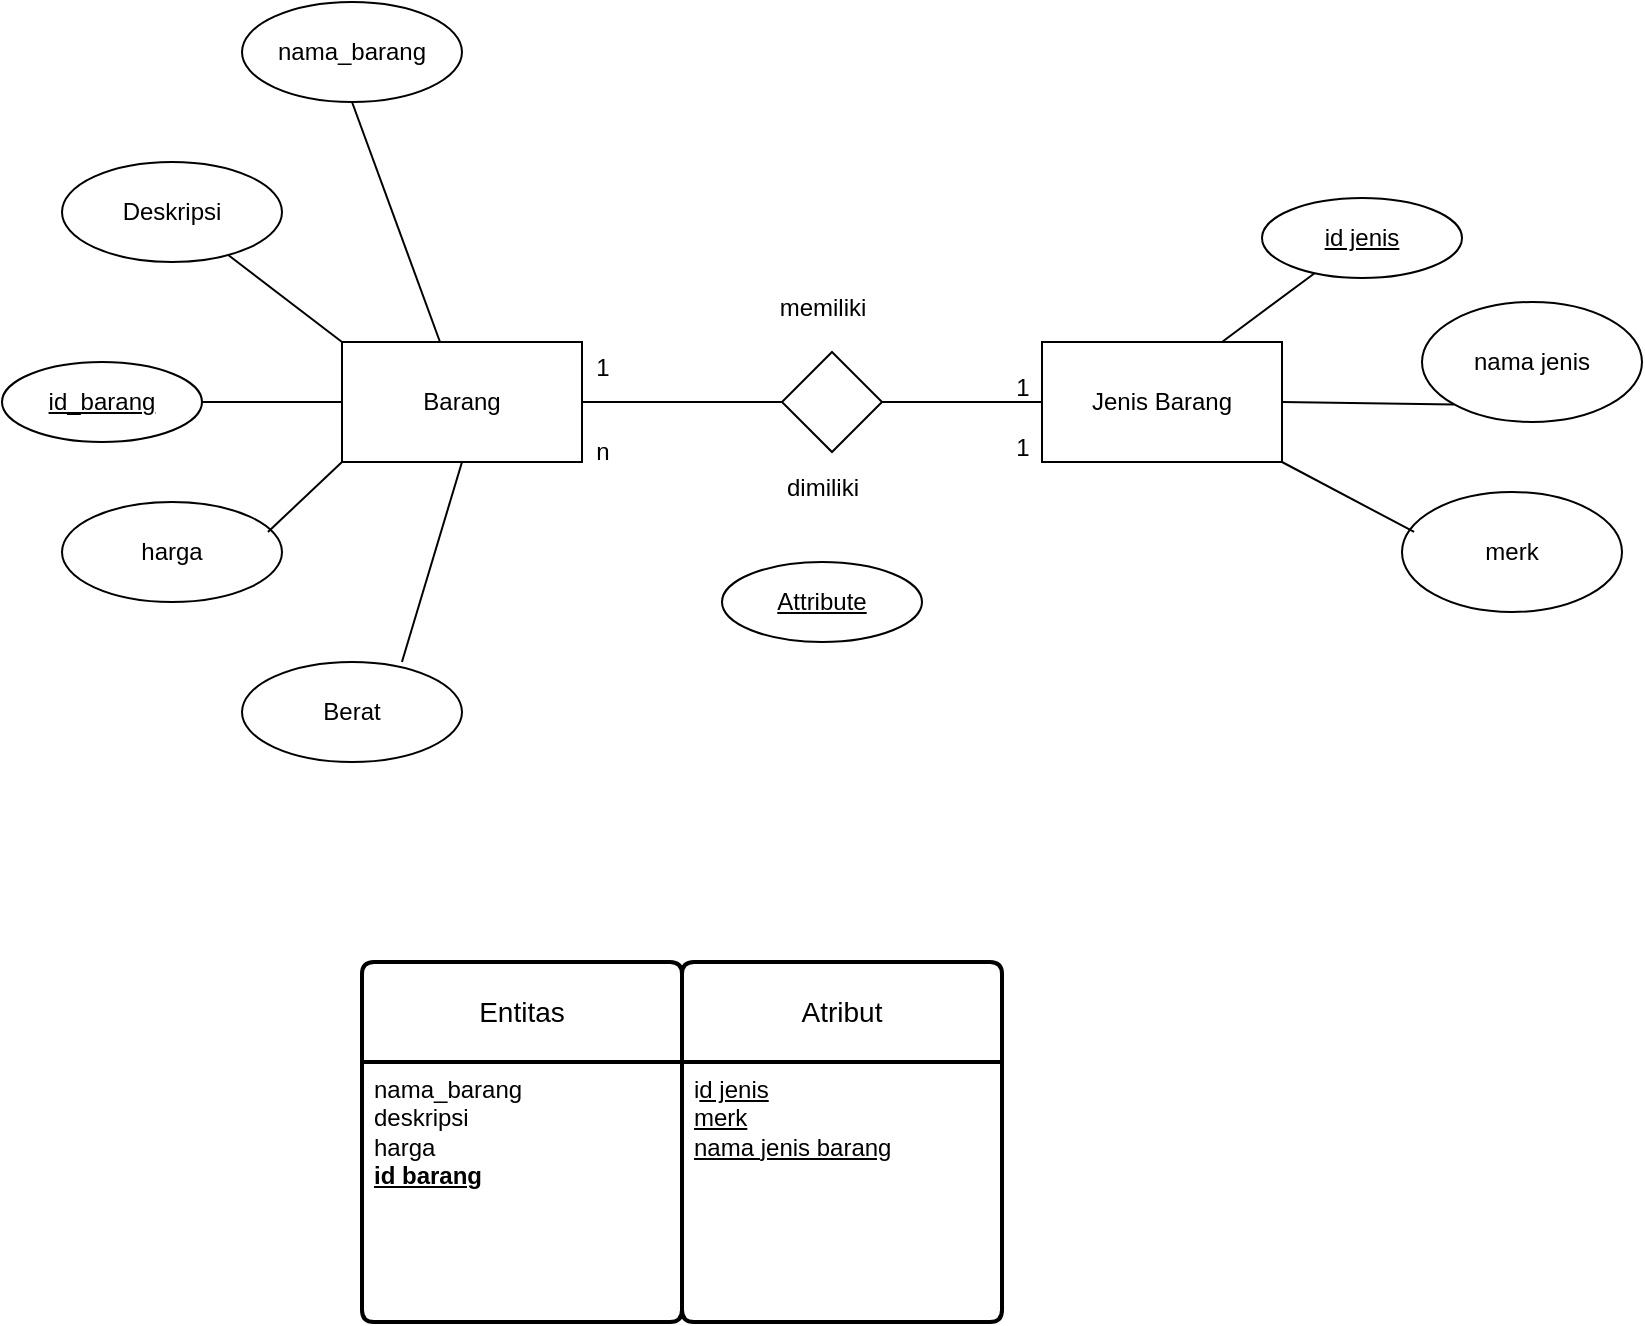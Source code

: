 <mxfile version="24.7.17">
  <diagram name="Page-1" id="d1PKIkYEkd7kQRkjOmom">
    <mxGraphModel dx="954" dy="592" grid="1" gridSize="10" guides="1" tooltips="1" connect="1" arrows="1" fold="1" page="1" pageScale="1" pageWidth="850" pageHeight="1100" math="0" shadow="0">
      <root>
        <mxCell id="0" />
        <mxCell id="1" parent="0" />
        <mxCell id="7m66Wvu4ITBquXtRZde9-1" value="Barang" style="rounded=0;whiteSpace=wrap;html=1;" vertex="1" parent="1">
          <mxGeometry x="180" y="420" width="120" height="60" as="geometry" />
        </mxCell>
        <mxCell id="7m66Wvu4ITBquXtRZde9-2" value="Jenis Barang" style="rounded=0;whiteSpace=wrap;html=1;" vertex="1" parent="1">
          <mxGeometry x="530" y="420" width="120" height="60" as="geometry" />
        </mxCell>
        <mxCell id="7m66Wvu4ITBquXtRZde9-3" value="Deskripsi" style="ellipse;whiteSpace=wrap;html=1;" vertex="1" parent="1">
          <mxGeometry x="40" y="330" width="110" height="50" as="geometry" />
        </mxCell>
        <mxCell id="7m66Wvu4ITBquXtRZde9-4" value="nama_barang" style="ellipse;whiteSpace=wrap;html=1;" vertex="1" parent="1">
          <mxGeometry x="130" y="250" width="110" height="50" as="geometry" />
        </mxCell>
        <mxCell id="7m66Wvu4ITBquXtRZde9-5" value="Berat" style="ellipse;whiteSpace=wrap;html=1;" vertex="1" parent="1">
          <mxGeometry x="130" y="580" width="110" height="50" as="geometry" />
        </mxCell>
        <mxCell id="7m66Wvu4ITBquXtRZde9-6" value="harga" style="ellipse;whiteSpace=wrap;html=1;" vertex="1" parent="1">
          <mxGeometry x="40" y="500" width="110" height="50" as="geometry" />
        </mxCell>
        <mxCell id="7m66Wvu4ITBquXtRZde9-13" value="" style="endArrow=none;html=1;rounded=0;entryX=0;entryY=0;entryDx=0;entryDy=0;" edge="1" parent="1" source="7m66Wvu4ITBquXtRZde9-3" target="7m66Wvu4ITBquXtRZde9-1">
          <mxGeometry width="50" height="50" relative="1" as="geometry">
            <mxPoint x="400" y="490" as="sourcePoint" />
            <mxPoint x="450" y="440" as="targetPoint" />
          </mxGeometry>
        </mxCell>
        <mxCell id="7m66Wvu4ITBquXtRZde9-14" value="" style="endArrow=none;html=1;rounded=0;" edge="1" parent="1" source="7m66Wvu4ITBquXtRZde9-38" target="7m66Wvu4ITBquXtRZde9-1">
          <mxGeometry width="50" height="50" relative="1" as="geometry">
            <mxPoint x="120" y="450" as="sourcePoint" />
            <mxPoint x="450" y="440" as="targetPoint" />
          </mxGeometry>
        </mxCell>
        <mxCell id="7m66Wvu4ITBquXtRZde9-15" value="" style="endArrow=none;html=1;rounded=0;exitX=0.936;exitY=0.3;exitDx=0;exitDy=0;exitPerimeter=0;" edge="1" parent="1" source="7m66Wvu4ITBquXtRZde9-6">
          <mxGeometry width="50" height="50" relative="1" as="geometry">
            <mxPoint x="400" y="490" as="sourcePoint" />
            <mxPoint x="180" y="480" as="targetPoint" />
          </mxGeometry>
        </mxCell>
        <mxCell id="7m66Wvu4ITBquXtRZde9-16" value="" style="endArrow=none;html=1;rounded=0;entryX=0.5;entryY=1;entryDx=0;entryDy=0;exitX=0.727;exitY=0;exitDx=0;exitDy=0;exitPerimeter=0;" edge="1" parent="1" source="7m66Wvu4ITBquXtRZde9-5" target="7m66Wvu4ITBquXtRZde9-1">
          <mxGeometry width="50" height="50" relative="1" as="geometry">
            <mxPoint x="400" y="490" as="sourcePoint" />
            <mxPoint x="450" y="440" as="targetPoint" />
          </mxGeometry>
        </mxCell>
        <mxCell id="7m66Wvu4ITBquXtRZde9-19" value="" style="endArrow=none;html=1;rounded=0;entryX=0.5;entryY=1;entryDx=0;entryDy=0;" edge="1" parent="1" source="7m66Wvu4ITBquXtRZde9-1" target="7m66Wvu4ITBquXtRZde9-4">
          <mxGeometry width="50" height="50" relative="1" as="geometry">
            <mxPoint x="400" y="490" as="sourcePoint" />
            <mxPoint x="450" y="440" as="targetPoint" />
          </mxGeometry>
        </mxCell>
        <mxCell id="7m66Wvu4ITBquXtRZde9-23" value="" style="rhombus;whiteSpace=wrap;html=1;" vertex="1" parent="1">
          <mxGeometry x="400" y="425" width="50" height="50" as="geometry" />
        </mxCell>
        <mxCell id="7m66Wvu4ITBquXtRZde9-24" value="" style="endArrow=none;html=1;rounded=0;entryX=0;entryY=0.5;entryDx=0;entryDy=0;exitX=1;exitY=0.5;exitDx=0;exitDy=0;" edge="1" parent="1" source="7m66Wvu4ITBquXtRZde9-1" target="7m66Wvu4ITBquXtRZde9-23">
          <mxGeometry width="50" height="50" relative="1" as="geometry">
            <mxPoint x="400" y="490" as="sourcePoint" />
            <mxPoint x="450" y="440" as="targetPoint" />
          </mxGeometry>
        </mxCell>
        <mxCell id="7m66Wvu4ITBquXtRZde9-25" value="" style="endArrow=none;html=1;rounded=0;entryX=1;entryY=0.5;entryDx=0;entryDy=0;" edge="1" parent="1" source="7m66Wvu4ITBquXtRZde9-2" target="7m66Wvu4ITBquXtRZde9-23">
          <mxGeometry width="50" height="50" relative="1" as="geometry">
            <mxPoint x="400" y="490" as="sourcePoint" />
            <mxPoint x="450" y="440" as="targetPoint" />
          </mxGeometry>
        </mxCell>
        <mxCell id="7m66Wvu4ITBquXtRZde9-26" value="memiliki" style="text;html=1;align=center;verticalAlign=middle;resizable=0;points=[];autosize=1;strokeColor=none;fillColor=none;" vertex="1" parent="1">
          <mxGeometry x="385" y="388" width="70" height="30" as="geometry" />
        </mxCell>
        <mxCell id="7m66Wvu4ITBquXtRZde9-27" value="dimiliki" style="text;html=1;align=center;verticalAlign=middle;resizable=0;points=[];autosize=1;strokeColor=none;fillColor=none;" vertex="1" parent="1">
          <mxGeometry x="390" y="478" width="60" height="30" as="geometry" />
        </mxCell>
        <mxCell id="7m66Wvu4ITBquXtRZde9-30" value="nama jenis" style="ellipse;whiteSpace=wrap;html=1;" vertex="1" parent="1">
          <mxGeometry x="720" y="400" width="110" height="60" as="geometry" />
        </mxCell>
        <mxCell id="7m66Wvu4ITBquXtRZde9-33" value="" style="endArrow=none;html=1;rounded=0;entryX=0;entryY=1;entryDx=0;entryDy=0;exitX=1;exitY=0.5;exitDx=0;exitDy=0;" edge="1" parent="1" source="7m66Wvu4ITBquXtRZde9-2" target="7m66Wvu4ITBquXtRZde9-30">
          <mxGeometry width="50" height="50" relative="1" as="geometry">
            <mxPoint x="400" y="490" as="sourcePoint" />
            <mxPoint x="450" y="440" as="targetPoint" />
          </mxGeometry>
        </mxCell>
        <mxCell id="7m66Wvu4ITBquXtRZde9-34" value="1" style="text;html=1;align=center;verticalAlign=middle;resizable=0;points=[];autosize=1;strokeColor=none;fillColor=none;" vertex="1" parent="1">
          <mxGeometry x="295" y="418" width="30" height="30" as="geometry" />
        </mxCell>
        <mxCell id="7m66Wvu4ITBquXtRZde9-35" value="1" style="text;html=1;align=center;verticalAlign=middle;resizable=0;points=[];autosize=1;strokeColor=none;fillColor=none;" vertex="1" parent="1">
          <mxGeometry x="505" y="428" width="30" height="30" as="geometry" />
        </mxCell>
        <mxCell id="7m66Wvu4ITBquXtRZde9-36" value="n" style="text;html=1;align=center;verticalAlign=middle;resizable=0;points=[];autosize=1;strokeColor=none;fillColor=none;" vertex="1" parent="1">
          <mxGeometry x="295" y="460" width="30" height="30" as="geometry" />
        </mxCell>
        <mxCell id="7m66Wvu4ITBquXtRZde9-37" value="1" style="text;html=1;align=center;verticalAlign=middle;resizable=0;points=[];autosize=1;strokeColor=none;fillColor=none;" vertex="1" parent="1">
          <mxGeometry x="505" y="458" width="30" height="30" as="geometry" />
        </mxCell>
        <mxCell id="7m66Wvu4ITBquXtRZde9-38" value="id_barang" style="ellipse;whiteSpace=wrap;html=1;align=center;fontStyle=4;" vertex="1" parent="1">
          <mxGeometry x="10" y="430" width="100" height="40" as="geometry" />
        </mxCell>
        <mxCell id="7m66Wvu4ITBquXtRZde9-39" value="merk" style="ellipse;whiteSpace=wrap;html=1;" vertex="1" parent="1">
          <mxGeometry x="710" y="495" width="110" height="60" as="geometry" />
        </mxCell>
        <mxCell id="7m66Wvu4ITBquXtRZde9-40" value="" style="endArrow=none;html=1;rounded=0;exitX=0.055;exitY=0.333;exitDx=0;exitDy=0;exitPerimeter=0;entryX=1;entryY=1;entryDx=0;entryDy=0;" edge="1" parent="1" source="7m66Wvu4ITBquXtRZde9-39" target="7m66Wvu4ITBquXtRZde9-2">
          <mxGeometry width="50" height="50" relative="1" as="geometry">
            <mxPoint x="400" y="490" as="sourcePoint" />
            <mxPoint x="450" y="440" as="targetPoint" />
          </mxGeometry>
        </mxCell>
        <mxCell id="7m66Wvu4ITBquXtRZde9-80" value="Attribute" style="ellipse;whiteSpace=wrap;html=1;align=center;fontStyle=4;" vertex="1" parent="1">
          <mxGeometry x="370" y="530" width="100" height="40" as="geometry" />
        </mxCell>
        <mxCell id="7m66Wvu4ITBquXtRZde9-81" value="id jenis" style="ellipse;whiteSpace=wrap;html=1;align=center;fontStyle=4;" vertex="1" parent="1">
          <mxGeometry x="640" y="348" width="100" height="40" as="geometry" />
        </mxCell>
        <mxCell id="7m66Wvu4ITBquXtRZde9-83" value="" style="endArrow=none;html=1;rounded=0;exitX=0.75;exitY=0;exitDx=0;exitDy=0;" edge="1" parent="1" source="7m66Wvu4ITBquXtRZde9-2" target="7m66Wvu4ITBquXtRZde9-81">
          <mxGeometry width="50" height="50" relative="1" as="geometry">
            <mxPoint x="400" y="580" as="sourcePoint" />
            <mxPoint x="450" y="530" as="targetPoint" />
          </mxGeometry>
        </mxCell>
        <mxCell id="7m66Wvu4ITBquXtRZde9-93" value="Entitas" style="swimlane;childLayout=stackLayout;horizontal=1;startSize=50;horizontalStack=0;rounded=1;fontSize=14;fontStyle=0;strokeWidth=2;resizeParent=0;resizeLast=1;shadow=0;dashed=0;align=center;arcSize=4;whiteSpace=wrap;html=1;" vertex="1" parent="1">
          <mxGeometry x="190" y="730" width="160" height="180" as="geometry" />
        </mxCell>
        <mxCell id="7m66Wvu4ITBquXtRZde9-94" value="&lt;div&gt;nama_barang&lt;/div&gt;&lt;div&gt;deskripsi&lt;/div&gt;&lt;div&gt;harga&lt;/div&gt;&lt;div&gt;&lt;b&gt;&lt;u&gt;id barang&lt;/u&gt;&lt;/b&gt;&lt;/div&gt;" style="align=left;strokeColor=none;fillColor=none;spacingLeft=4;fontSize=12;verticalAlign=top;resizable=0;rotatable=0;part=1;html=1;" vertex="1" parent="7m66Wvu4ITBquXtRZde9-93">
          <mxGeometry y="50" width="160" height="130" as="geometry" />
        </mxCell>
        <mxCell id="7m66Wvu4ITBquXtRZde9-96" value="Atribut" style="swimlane;childLayout=stackLayout;horizontal=1;startSize=50;horizontalStack=0;rounded=1;fontSize=14;fontStyle=0;strokeWidth=2;resizeParent=0;resizeLast=1;shadow=0;dashed=0;align=center;arcSize=4;whiteSpace=wrap;html=1;" vertex="1" parent="1">
          <mxGeometry x="350" y="730" width="160" height="180" as="geometry" />
        </mxCell>
        <mxCell id="7m66Wvu4ITBquXtRZde9-97" value="&lt;div&gt;i&lt;u&gt;d jenis&lt;/u&gt;&lt;/div&gt;&lt;div&gt;&lt;u&gt;merk&lt;/u&gt;&lt;/div&gt;&lt;div&gt;&lt;u&gt;nama jenis barang&lt;/u&gt;&lt;/div&gt;" style="align=left;strokeColor=none;fillColor=none;spacingLeft=4;fontSize=12;verticalAlign=top;resizable=0;rotatable=0;part=1;html=1;" vertex="1" parent="7m66Wvu4ITBquXtRZde9-96">
          <mxGeometry y="50" width="160" height="130" as="geometry" />
        </mxCell>
      </root>
    </mxGraphModel>
  </diagram>
</mxfile>
